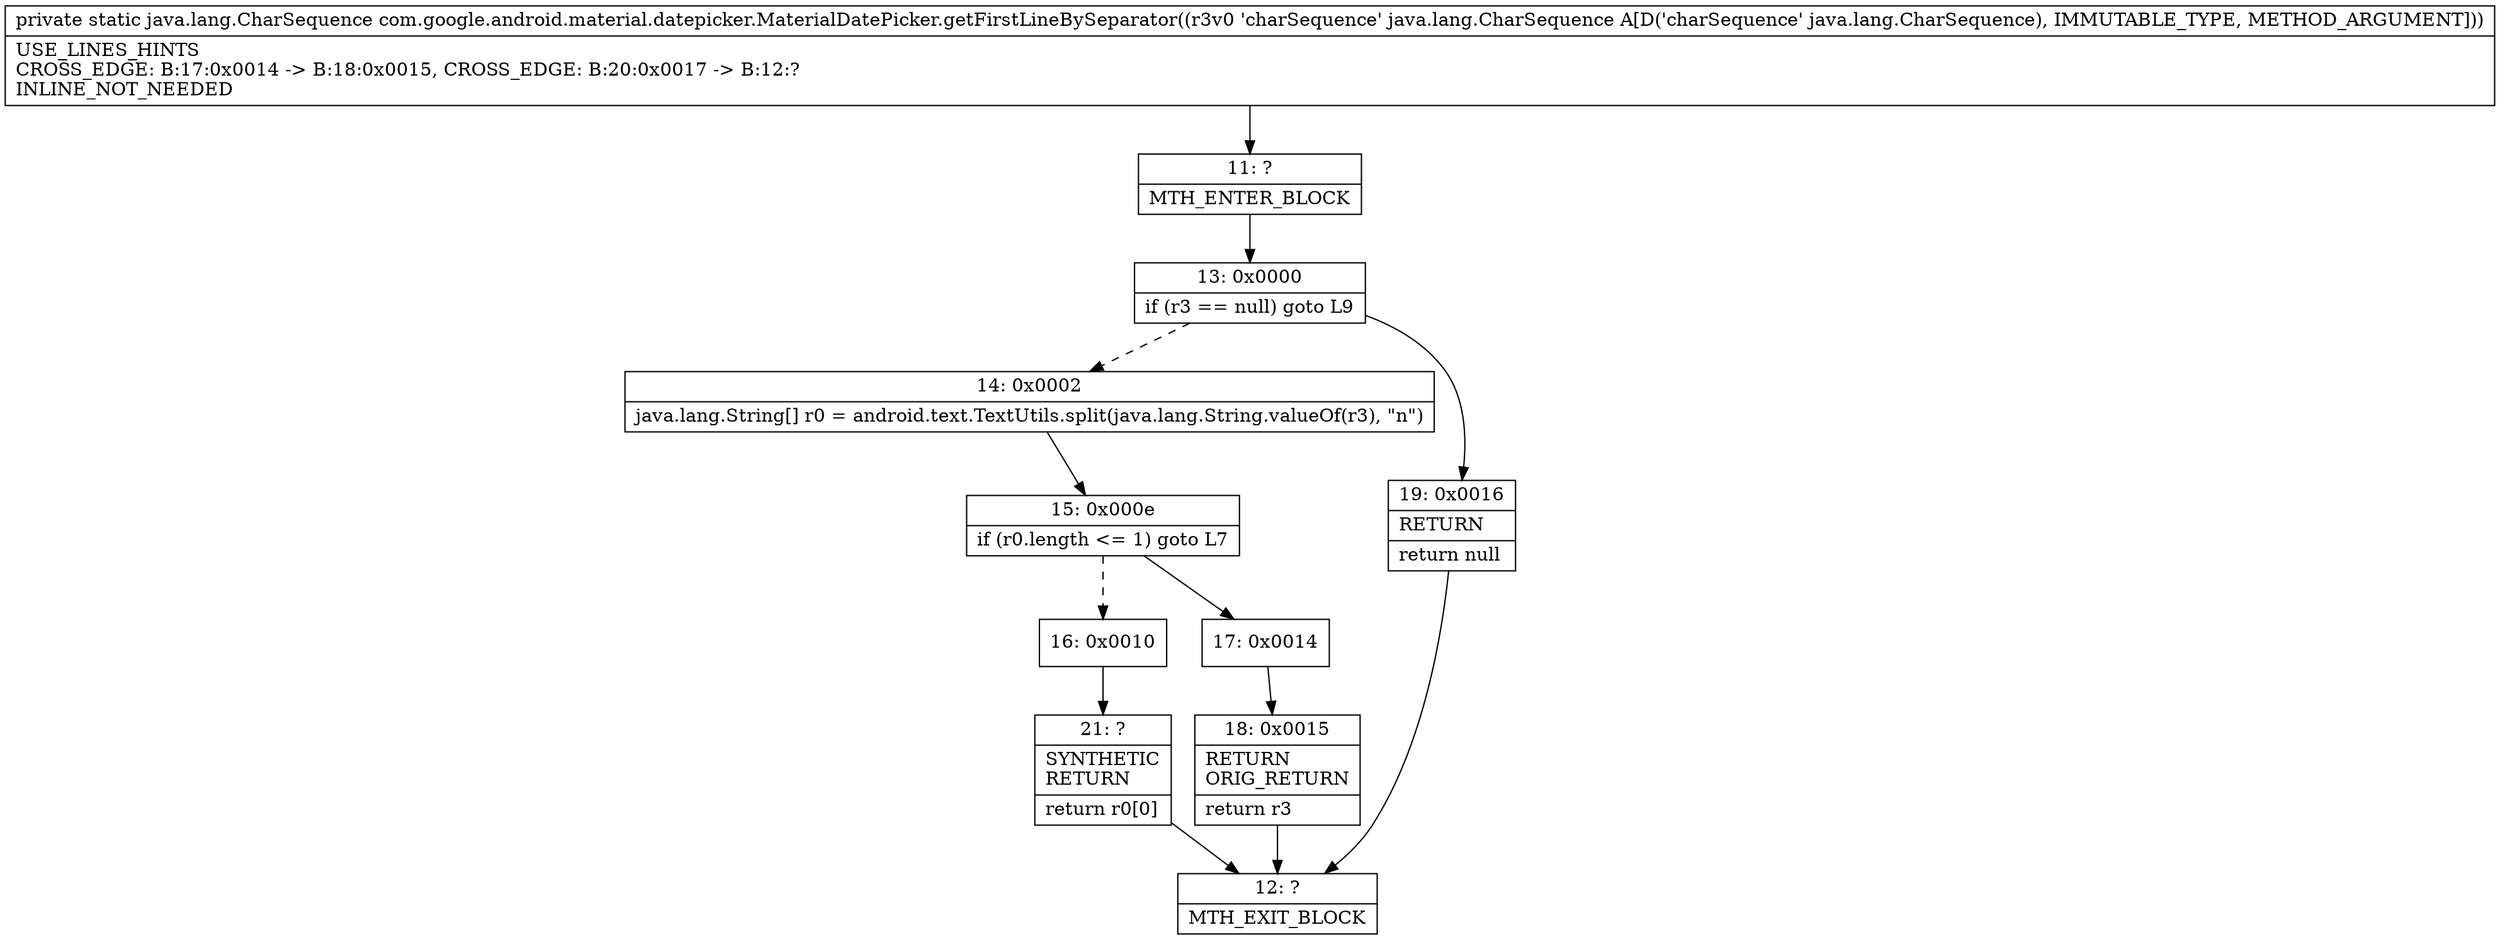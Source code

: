 digraph "CFG forcom.google.android.material.datepicker.MaterialDatePicker.getFirstLineBySeparator(Ljava\/lang\/CharSequence;)Ljava\/lang\/CharSequence;" {
Node_11 [shape=record,label="{11\:\ ?|MTH_ENTER_BLOCK\l}"];
Node_13 [shape=record,label="{13\:\ 0x0000|if (r3 == null) goto L9\l}"];
Node_14 [shape=record,label="{14\:\ 0x0002|java.lang.String[] r0 = android.text.TextUtils.split(java.lang.String.valueOf(r3), \"n\")\l}"];
Node_15 [shape=record,label="{15\:\ 0x000e|if (r0.length \<= 1) goto L7\l}"];
Node_16 [shape=record,label="{16\:\ 0x0010}"];
Node_21 [shape=record,label="{21\:\ ?|SYNTHETIC\lRETURN\l|return r0[0]\l}"];
Node_12 [shape=record,label="{12\:\ ?|MTH_EXIT_BLOCK\l}"];
Node_17 [shape=record,label="{17\:\ 0x0014}"];
Node_18 [shape=record,label="{18\:\ 0x0015|RETURN\lORIG_RETURN\l|return r3\l}"];
Node_19 [shape=record,label="{19\:\ 0x0016|RETURN\l|return null\l}"];
MethodNode[shape=record,label="{private static java.lang.CharSequence com.google.android.material.datepicker.MaterialDatePicker.getFirstLineBySeparator((r3v0 'charSequence' java.lang.CharSequence A[D('charSequence' java.lang.CharSequence), IMMUTABLE_TYPE, METHOD_ARGUMENT]))  | USE_LINES_HINTS\lCROSS_EDGE: B:17:0x0014 \-\> B:18:0x0015, CROSS_EDGE: B:20:0x0017 \-\> B:12:?\lINLINE_NOT_NEEDED\l}"];
MethodNode -> Node_11;Node_11 -> Node_13;
Node_13 -> Node_14[style=dashed];
Node_13 -> Node_19;
Node_14 -> Node_15;
Node_15 -> Node_16[style=dashed];
Node_15 -> Node_17;
Node_16 -> Node_21;
Node_21 -> Node_12;
Node_17 -> Node_18;
Node_18 -> Node_12;
Node_19 -> Node_12;
}


